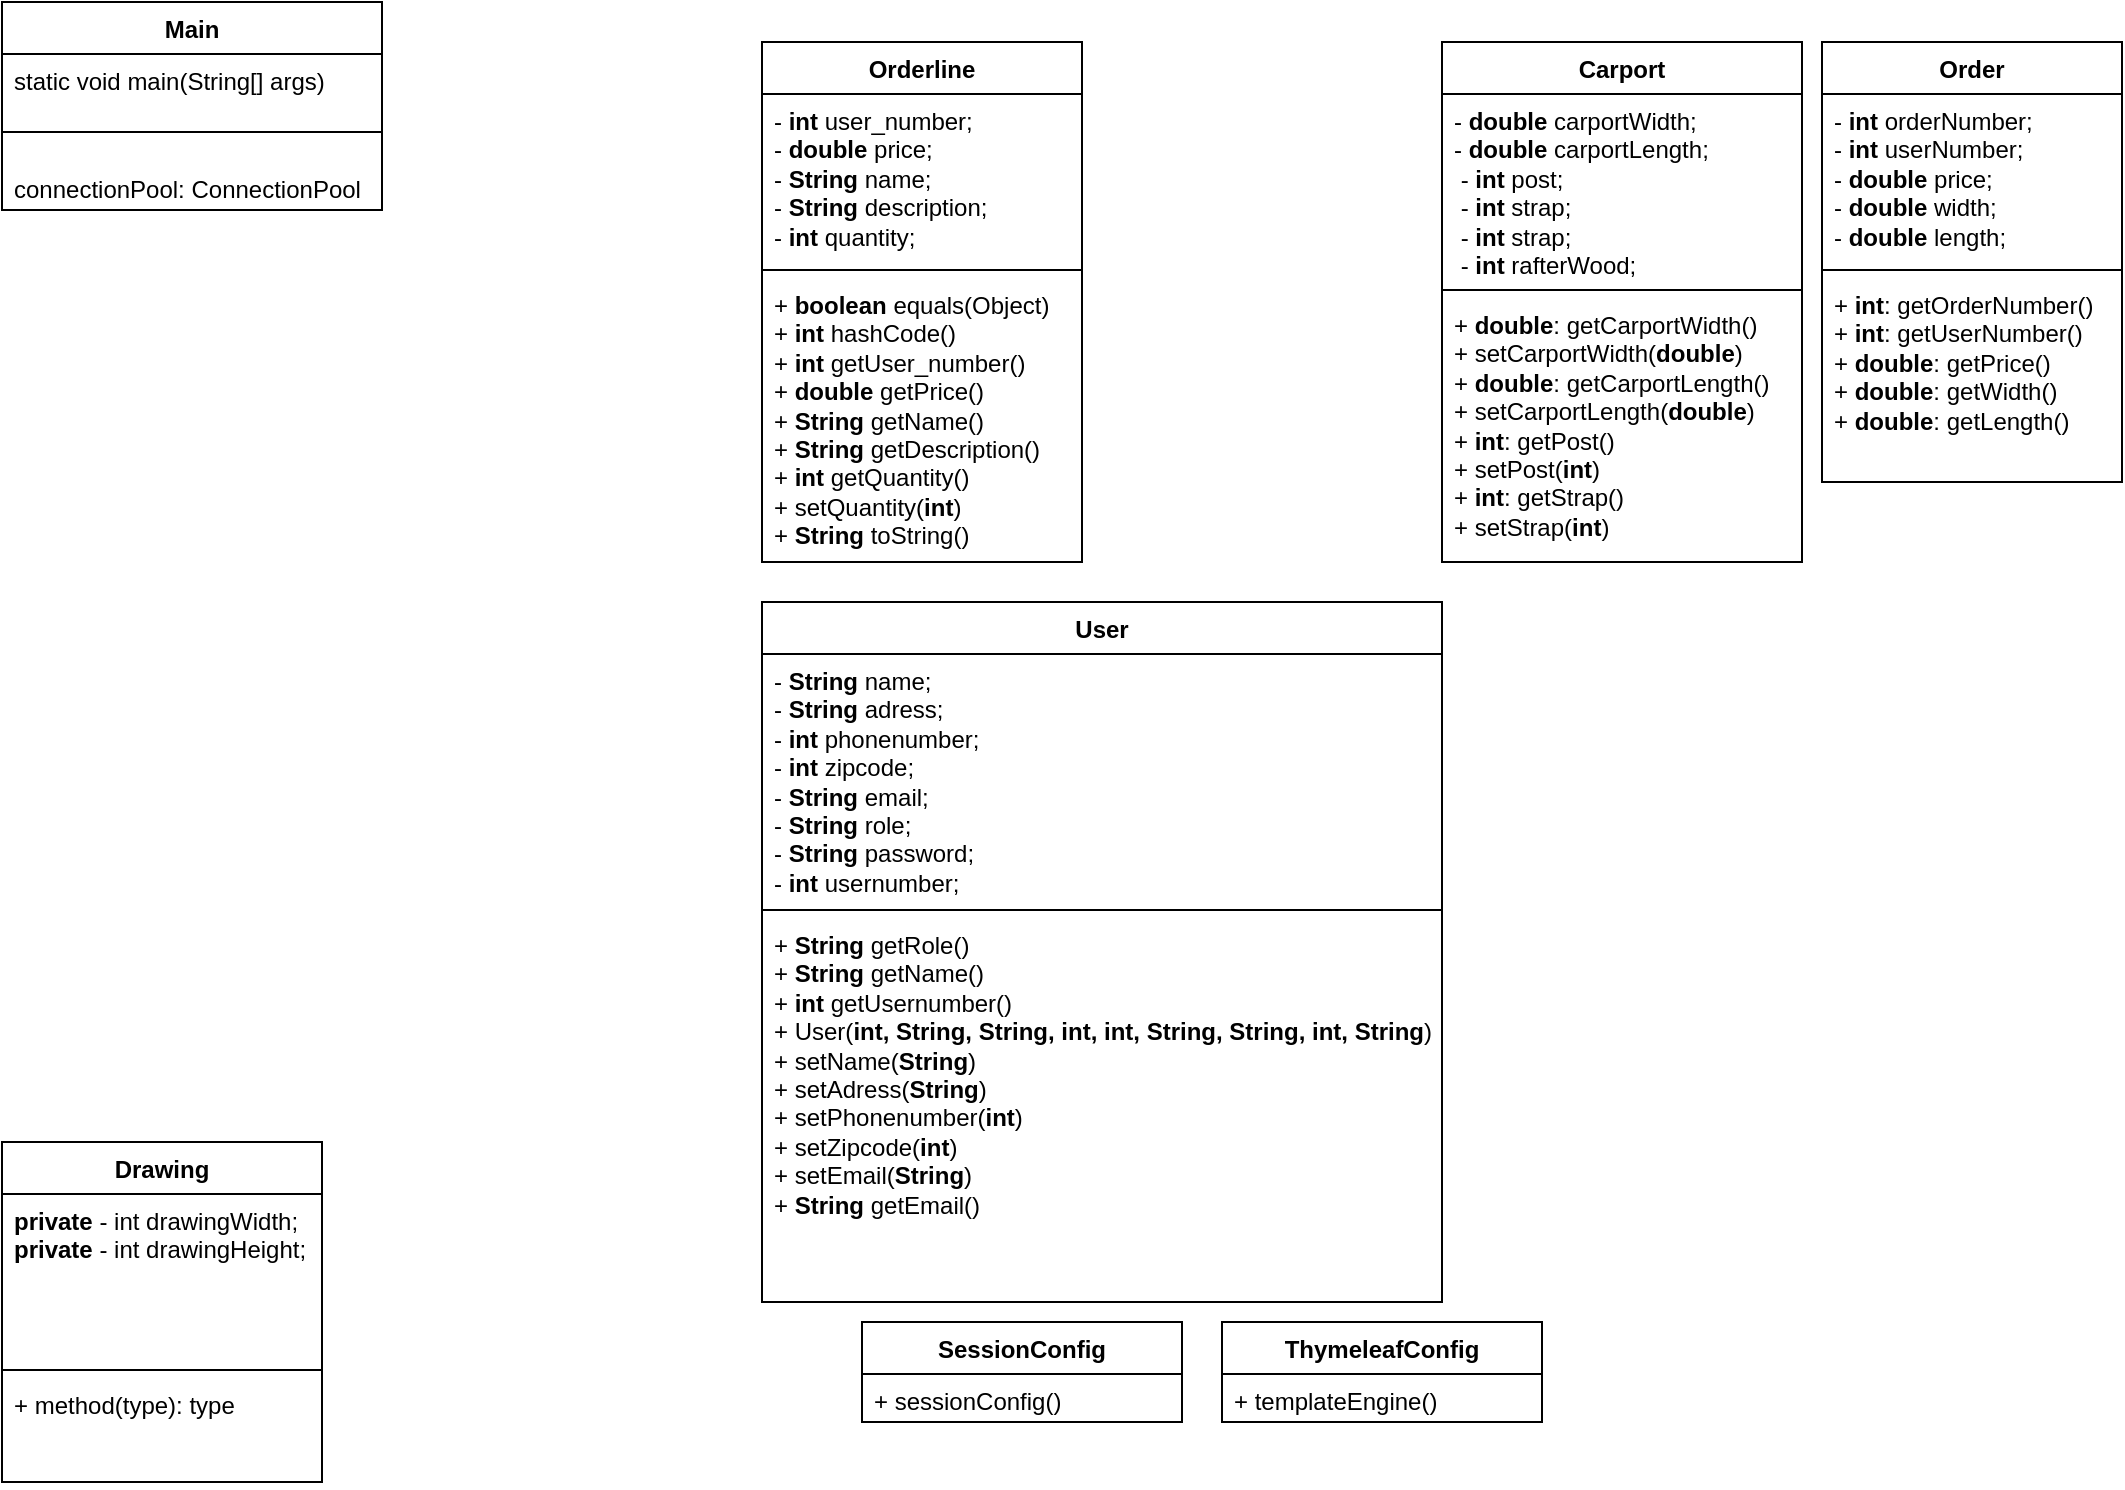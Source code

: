 <mxfile version="24.4.4" type="github">
  <diagram id="C5RBs43oDa-KdzZeNtuy" name="Page-1">
    <mxGraphModel dx="432" dy="451" grid="1" gridSize="10" guides="1" tooltips="1" connect="1" arrows="1" fold="1" page="1" pageScale="1" pageWidth="827" pageHeight="1169" math="0" shadow="0">
      <root>
        <mxCell id="WIyWlLk6GJQsqaUBKTNV-0" />
        <mxCell id="WIyWlLk6GJQsqaUBKTNV-1" parent="WIyWlLk6GJQsqaUBKTNV-0" />
        <mxCell id="eHg_oszsOFh-baLFCK9L-24" value="Carport" style="swimlane;fontStyle=1;align=center;verticalAlign=top;childLayout=stackLayout;horizontal=1;startSize=26;horizontalStack=0;resizeParent=1;resizeParentMax=0;resizeLast=0;collapsible=1;marginBottom=0;whiteSpace=wrap;html=1;" parent="WIyWlLk6GJQsqaUBKTNV-1" vertex="1">
          <mxGeometry x="770" y="60" width="180" height="260" as="geometry" />
        </mxCell>
        <mxCell id="eHg_oszsOFh-baLFCK9L-25" value="- &lt;b&gt;double &lt;/b&gt;carportWidth;&lt;br&gt;&lt;div&gt;&lt;div&gt;- &lt;b&gt;double &lt;/b&gt;carportLength;&lt;br&gt;&lt;/div&gt;&lt;div&gt;&lt;div&gt;&amp;nbsp;- &lt;b&gt;int &lt;/b&gt;post;&lt;br&gt;&lt;/div&gt;&lt;div&gt;&lt;div&gt;&amp;nbsp;- &lt;b&gt;int &lt;/b&gt;strap;&lt;/div&gt;&lt;div&gt;&amp;nbsp;- &lt;b&gt;int &lt;/b&gt;strap;&lt;/div&gt;&lt;/div&gt;&lt;div&gt;&lt;div&gt;&amp;nbsp;- &lt;b&gt;int &lt;/b&gt;rafterWood;&lt;/div&gt;&lt;/div&gt;&lt;/div&gt;&lt;/div&gt;&lt;div&gt;&lt;br&gt;&lt;/div&gt;" style="text;strokeColor=none;fillColor=none;align=left;verticalAlign=top;spacingLeft=4;spacingRight=4;overflow=hidden;rotatable=0;points=[[0,0.5],[1,0.5]];portConstraint=eastwest;whiteSpace=wrap;html=1;" parent="eHg_oszsOFh-baLFCK9L-24" vertex="1">
          <mxGeometry y="26" width="180" height="94" as="geometry" />
        </mxCell>
        <mxCell id="eHg_oszsOFh-baLFCK9L-26" value="" style="line;strokeWidth=1;fillColor=none;align=left;verticalAlign=middle;spacingTop=-1;spacingLeft=3;spacingRight=3;rotatable=0;labelPosition=right;points=[];portConstraint=eastwest;strokeColor=inherit;" parent="eHg_oszsOFh-baLFCK9L-24" vertex="1">
          <mxGeometry y="120" width="180" height="8" as="geometry" />
        </mxCell>
        <mxCell id="eHg_oszsOFh-baLFCK9L-27" value="&lt;div&gt;+ &lt;b&gt;double&lt;/b&gt;: getCarportWidth()&lt;/div&gt;&lt;div&gt;+ setCarportWidth(&lt;b&gt;double&lt;/b&gt;)&lt;br&gt;&lt;/div&gt;&lt;div&gt;&lt;div&gt;+ &lt;b&gt;double&lt;/b&gt;: getCarportLength()&lt;/div&gt;&lt;div&gt;+ setCarportLength(&lt;b&gt;double&lt;/b&gt;)&lt;/div&gt;&lt;div&gt;&lt;div&gt;+ &lt;b&gt;int&lt;/b&gt;: getPost()&lt;/div&gt;&lt;div&gt;+ setPost(&lt;b&gt;int&lt;/b&gt;)&lt;/div&gt;&lt;div&gt;&lt;div&gt;+ &lt;b&gt;int&lt;/b&gt;: getStrap()&lt;br&gt;&lt;/div&gt;&lt;div&gt;+ setStrap(&lt;b&gt;int&lt;/b&gt;)&lt;br&gt;&lt;/div&gt;&lt;/div&gt;&lt;/div&gt;&lt;/div&gt;" style="text;strokeColor=none;fillColor=none;align=left;verticalAlign=top;spacingLeft=4;spacingRight=4;overflow=hidden;rotatable=0;points=[[0,0.5],[1,0.5]];portConstraint=eastwest;whiteSpace=wrap;html=1;" parent="eHg_oszsOFh-baLFCK9L-24" vertex="1">
          <mxGeometry y="128" width="180" height="132" as="geometry" />
        </mxCell>
        <mxCell id="eHg_oszsOFh-baLFCK9L-28" value="User" style="swimlane;fontStyle=1;align=center;verticalAlign=top;childLayout=stackLayout;horizontal=1;startSize=26;horizontalStack=0;resizeParent=1;resizeParentMax=0;resizeLast=0;collapsible=1;marginBottom=0;whiteSpace=wrap;html=1;" parent="WIyWlLk6GJQsqaUBKTNV-1" vertex="1">
          <mxGeometry x="430" y="340" width="340" height="350" as="geometry" />
        </mxCell>
        <mxCell id="eHg_oszsOFh-baLFCK9L-29" value="&lt;div&gt;- &lt;b&gt;String&lt;/b&gt; name;&lt;/div&gt;&lt;div&gt;&lt;div&gt;-&lt;b&gt; String &lt;/b&gt;adress;&lt;/div&gt;&lt;div&gt;-&lt;b&gt; int&lt;/b&gt; phonenumber;&lt;/div&gt;&lt;div&gt;-&lt;b&gt; int&lt;/b&gt; zipcode;&lt;br&gt;&lt;/div&gt;&lt;div&gt;&lt;div&gt;-&lt;b&gt; String &lt;/b&gt;email;&lt;/div&gt;&lt;div&gt;- &lt;b&gt;String&lt;/b&gt; role;&lt;/div&gt;&lt;div&gt;- &lt;b&gt;String&lt;/b&gt; password;&lt;/div&gt;&lt;div&gt;- &lt;b&gt;int&lt;/b&gt; usernumber;&lt;br&gt;&lt;/div&gt;&lt;div&gt;&lt;div&gt;&lt;br&gt;&lt;/div&gt;&lt;/div&gt;&lt;/div&gt;&lt;/div&gt;&lt;div&gt;&lt;br&gt;&lt;/div&gt;" style="text;strokeColor=none;fillColor=none;align=left;verticalAlign=top;spacingLeft=4;spacingRight=4;overflow=hidden;rotatable=0;points=[[0,0.5],[1,0.5]];portConstraint=eastwest;whiteSpace=wrap;html=1;" parent="eHg_oszsOFh-baLFCK9L-28" vertex="1">
          <mxGeometry y="26" width="340" height="124" as="geometry" />
        </mxCell>
        <mxCell id="eHg_oszsOFh-baLFCK9L-30" value="" style="line;strokeWidth=1;fillColor=none;align=left;verticalAlign=middle;spacingTop=-1;spacingLeft=3;spacingRight=3;rotatable=0;labelPosition=right;points=[];portConstraint=eastwest;strokeColor=inherit;" parent="eHg_oszsOFh-baLFCK9L-28" vertex="1">
          <mxGeometry y="150" width="340" height="8" as="geometry" />
        </mxCell>
        <mxCell id="eHg_oszsOFh-baLFCK9L-31" value="&lt;div&gt;+ &lt;b&gt;String&lt;/b&gt; getRole()&lt;/div&gt;&lt;div&gt;+ &lt;b&gt;String &lt;/b&gt;getName()&lt;/div&gt;&lt;div&gt;+ &lt;b&gt;int&lt;/b&gt; getUsernumber()&lt;/div&gt;&lt;div&gt;+ User(&lt;b&gt;int, String, String, int, int, String, String, int, String&lt;/b&gt;)&lt;/div&gt;&lt;div&gt;+ setName(&lt;b&gt;String&lt;/b&gt;)&lt;/div&gt;&lt;div&gt;+ setAdress(&lt;b&gt;String&lt;/b&gt;)&lt;/div&gt;&lt;div&gt;+ setPhonenumber(&lt;b&gt;int&lt;/b&gt;)&lt;/div&gt;&lt;div&gt;+ setZipcode(&lt;b&gt;int&lt;/b&gt;)&lt;/div&gt;&lt;div&gt;+ setEmail(&lt;b&gt;String&lt;/b&gt;)&lt;/div&gt;&lt;div&gt;+ &lt;b&gt;String&lt;/b&gt; getEmail()&lt;br&gt;&lt;/div&gt;" style="text;strokeColor=none;fillColor=none;align=left;verticalAlign=top;spacingLeft=4;spacingRight=4;overflow=hidden;rotatable=0;points=[[0,0.5],[1,0.5]];portConstraint=eastwest;whiteSpace=wrap;html=1;" parent="eHg_oszsOFh-baLFCK9L-28" vertex="1">
          <mxGeometry y="158" width="340" height="192" as="geometry" />
        </mxCell>
        <mxCell id="eHg_oszsOFh-baLFCK9L-32" value="Orderline" style="swimlane;fontStyle=1;align=center;verticalAlign=top;childLayout=stackLayout;horizontal=1;startSize=26;horizontalStack=0;resizeParent=1;resizeParentMax=0;resizeLast=0;collapsible=1;marginBottom=0;whiteSpace=wrap;html=1;" parent="WIyWlLk6GJQsqaUBKTNV-1" vertex="1">
          <mxGeometry x="430" y="60" width="160" height="260" as="geometry" />
        </mxCell>
        <mxCell id="eHg_oszsOFh-baLFCK9L-33" value="&lt;div&gt;- &lt;b&gt;int &lt;/b&gt;user_number;&lt;/div&gt;&lt;div&gt;- &lt;b&gt;double &lt;/b&gt;price;&lt;/div&gt;&lt;div&gt;- &lt;b&gt;String &lt;/b&gt;name;&lt;/div&gt;&lt;div&gt;- &lt;b&gt;String &lt;/b&gt;description;&lt;/div&gt;&lt;div&gt;- &lt;b&gt;int &lt;/b&gt;quantity;&lt;br&gt;&lt;/div&gt;" style="text;strokeColor=none;fillColor=none;align=left;verticalAlign=top;spacingLeft=4;spacingRight=4;overflow=hidden;rotatable=0;points=[[0,0.5],[1,0.5]];portConstraint=eastwest;whiteSpace=wrap;html=1;" parent="eHg_oszsOFh-baLFCK9L-32" vertex="1">
          <mxGeometry y="26" width="160" height="84" as="geometry" />
        </mxCell>
        <mxCell id="eHg_oszsOFh-baLFCK9L-34" value="" style="line;strokeWidth=1;fillColor=none;align=left;verticalAlign=middle;spacingTop=-1;spacingLeft=3;spacingRight=3;rotatable=0;labelPosition=right;points=[];portConstraint=eastwest;strokeColor=inherit;" parent="eHg_oszsOFh-baLFCK9L-32" vertex="1">
          <mxGeometry y="110" width="160" height="8" as="geometry" />
        </mxCell>
        <mxCell id="eHg_oszsOFh-baLFCK9L-35" value="&lt;div&gt;+ &lt;b&gt;boolean &lt;/b&gt;equals(Object)&lt;/div&gt;&lt;div&gt;+ &lt;b&gt;int &lt;/b&gt;hashCode()&lt;/div&gt;&lt;div&gt;+ &lt;b&gt;int &lt;/b&gt;getUser_number()&lt;/div&gt;&lt;div&gt;+ &lt;b&gt;double &lt;/b&gt;getPrice()&lt;/div&gt;&lt;div&gt;+ &lt;b&gt;String &lt;/b&gt;getName()&lt;/div&gt;&lt;div&gt;+ &lt;b&gt;String&lt;/b&gt; getDescription()&lt;/div&gt;&lt;div&gt;+ &lt;b&gt;int&lt;/b&gt; getQuantity()&lt;/div&gt;&lt;div&gt;+ setQuantity(&lt;b&gt;int&lt;/b&gt;)&lt;/div&gt;&lt;div&gt;+ &lt;b&gt;String&lt;/b&gt; toString()&lt;br&gt;&lt;/div&gt;" style="text;strokeColor=none;fillColor=none;align=left;verticalAlign=top;spacingLeft=4;spacingRight=4;overflow=hidden;rotatable=0;points=[[0,0.5],[1,0.5]];portConstraint=eastwest;whiteSpace=wrap;html=1;" parent="eHg_oszsOFh-baLFCK9L-32" vertex="1">
          <mxGeometry y="118" width="160" height="142" as="geometry" />
        </mxCell>
        <mxCell id="eHg_oszsOFh-baLFCK9L-41" value="SessionConfig" style="swimlane;fontStyle=1;align=center;verticalAlign=top;childLayout=stackLayout;horizontal=1;startSize=26;horizontalStack=0;resizeParent=1;resizeParentMax=0;resizeLast=0;collapsible=1;marginBottom=0;whiteSpace=wrap;html=1;" parent="WIyWlLk6GJQsqaUBKTNV-1" vertex="1">
          <mxGeometry x="480" y="700" width="160" height="50" as="geometry" />
        </mxCell>
        <mxCell id="eHg_oszsOFh-baLFCK9L-42" value="+ sessionConfig()" style="text;strokeColor=none;fillColor=none;align=left;verticalAlign=top;spacingLeft=4;spacingRight=4;overflow=hidden;rotatable=0;points=[[0,0.5],[1,0.5]];portConstraint=eastwest;whiteSpace=wrap;html=1;" parent="eHg_oszsOFh-baLFCK9L-41" vertex="1">
          <mxGeometry y="26" width="160" height="24" as="geometry" />
        </mxCell>
        <mxCell id="eHg_oszsOFh-baLFCK9L-49" value="Order" style="swimlane;fontStyle=1;align=center;verticalAlign=top;childLayout=stackLayout;horizontal=1;startSize=26;horizontalStack=0;resizeParent=1;resizeParentMax=0;resizeLast=0;collapsible=1;marginBottom=0;whiteSpace=wrap;html=1;" parent="WIyWlLk6GJQsqaUBKTNV-1" vertex="1">
          <mxGeometry x="960" y="60" width="150" height="220" as="geometry" />
        </mxCell>
        <mxCell id="eHg_oszsOFh-baLFCK9L-50" value="&lt;div&gt;- &lt;b&gt;int &lt;/b&gt;orderNumber;&lt;/div&gt;&lt;div&gt;- &lt;b&gt;int &lt;/b&gt;userNumber;&lt;/div&gt;&lt;div&gt;- &lt;b&gt;double &lt;/b&gt;price;&lt;/div&gt;&lt;div&gt;- &lt;b&gt;double &lt;/b&gt;width;&lt;/div&gt;&lt;div&gt;- &lt;b&gt;double &lt;/b&gt;length;&lt;br&gt;&lt;/div&gt;" style="text;strokeColor=none;fillColor=none;align=left;verticalAlign=top;spacingLeft=4;spacingRight=4;overflow=hidden;rotatable=0;points=[[0,0.5],[1,0.5]];portConstraint=eastwest;whiteSpace=wrap;html=1;" parent="eHg_oszsOFh-baLFCK9L-49" vertex="1">
          <mxGeometry y="26" width="150" height="84" as="geometry" />
        </mxCell>
        <mxCell id="eHg_oszsOFh-baLFCK9L-51" value="" style="line;strokeWidth=1;fillColor=none;align=left;verticalAlign=middle;spacingTop=-1;spacingLeft=3;spacingRight=3;rotatable=0;labelPosition=right;points=[];portConstraint=eastwest;strokeColor=inherit;" parent="eHg_oszsOFh-baLFCK9L-49" vertex="1">
          <mxGeometry y="110" width="150" height="8" as="geometry" />
        </mxCell>
        <mxCell id="eHg_oszsOFh-baLFCK9L-52" value="&lt;div&gt;+ &lt;b&gt;int&lt;/b&gt;: getOrderNumber()&lt;/div&gt;&lt;div&gt;+ &lt;b&gt;int&lt;/b&gt;: getUserNumber()&lt;/div&gt;&lt;div&gt;+ &lt;b&gt;double&lt;/b&gt;: getPrice()&lt;/div&gt;&lt;div&gt;+ &lt;b&gt;double&lt;/b&gt;: getWidth()&lt;/div&gt;&lt;div&gt;+ &lt;b&gt;double&lt;/b&gt;: getLength()&lt;/div&gt;" style="text;strokeColor=none;fillColor=none;align=left;verticalAlign=top;spacingLeft=4;spacingRight=4;overflow=hidden;rotatable=0;points=[[0,0.5],[1,0.5]];portConstraint=eastwest;whiteSpace=wrap;html=1;" parent="eHg_oszsOFh-baLFCK9L-49" vertex="1">
          <mxGeometry y="118" width="150" height="102" as="geometry" />
        </mxCell>
        <mxCell id="eHg_oszsOFh-baLFCK9L-53" value="Drawing" style="swimlane;fontStyle=1;align=center;verticalAlign=top;childLayout=stackLayout;horizontal=1;startSize=26;horizontalStack=0;resizeParent=1;resizeParentMax=0;resizeLast=0;collapsible=1;marginBottom=0;whiteSpace=wrap;html=1;" parent="WIyWlLk6GJQsqaUBKTNV-1" vertex="1">
          <mxGeometry x="50" y="610" width="160" height="170" as="geometry" />
        </mxCell>
        <mxCell id="eHg_oszsOFh-baLFCK9L-54" value="&lt;div&gt;&lt;div&gt;&lt;b&gt;private&lt;/b&gt; - int drawingWidth;&lt;/div&gt;&lt;/div&gt;&lt;div&gt;&lt;div&gt;&lt;b&gt;private&lt;/b&gt; - int drawingHeight;&lt;br&gt;&lt;br&gt;&lt;/div&gt;&lt;/div&gt;" style="text;strokeColor=none;fillColor=none;align=left;verticalAlign=top;spacingLeft=4;spacingRight=4;overflow=hidden;rotatable=0;points=[[0,0.5],[1,0.5]];portConstraint=eastwest;whiteSpace=wrap;html=1;" parent="eHg_oszsOFh-baLFCK9L-53" vertex="1">
          <mxGeometry y="26" width="160" height="84" as="geometry" />
        </mxCell>
        <mxCell id="eHg_oszsOFh-baLFCK9L-55" value="" style="line;strokeWidth=1;fillColor=none;align=left;verticalAlign=middle;spacingTop=-1;spacingLeft=3;spacingRight=3;rotatable=0;labelPosition=right;points=[];portConstraint=eastwest;strokeColor=inherit;" parent="eHg_oszsOFh-baLFCK9L-53" vertex="1">
          <mxGeometry y="110" width="160" height="8" as="geometry" />
        </mxCell>
        <mxCell id="eHg_oszsOFh-baLFCK9L-56" value="+ method(type): type" style="text;strokeColor=none;fillColor=none;align=left;verticalAlign=top;spacingLeft=4;spacingRight=4;overflow=hidden;rotatable=0;points=[[0,0.5],[1,0.5]];portConstraint=eastwest;whiteSpace=wrap;html=1;" parent="eHg_oszsOFh-baLFCK9L-53" vertex="1">
          <mxGeometry y="118" width="160" height="52" as="geometry" />
        </mxCell>
        <mxCell id="eHg_oszsOFh-baLFCK9L-57" value="Main" style="swimlane;fontStyle=1;align=center;verticalAlign=top;childLayout=stackLayout;horizontal=1;startSize=26;horizontalStack=0;resizeParent=1;resizeParentMax=0;resizeLast=0;collapsible=1;marginBottom=0;whiteSpace=wrap;html=1;" parent="WIyWlLk6GJQsqaUBKTNV-1" vertex="1">
          <mxGeometry x="50" y="40" width="190" height="104" as="geometry" />
        </mxCell>
        <mxCell id="eHg_oszsOFh-baLFCK9L-58" value="static void main(String[] args)" style="text;strokeColor=none;fillColor=none;align=left;verticalAlign=top;spacingLeft=4;spacingRight=4;overflow=hidden;rotatable=0;points=[[0,0.5],[1,0.5]];portConstraint=eastwest;whiteSpace=wrap;html=1;" parent="eHg_oszsOFh-baLFCK9L-57" vertex="1">
          <mxGeometry y="26" width="190" height="24" as="geometry" />
        </mxCell>
        <mxCell id="eHg_oszsOFh-baLFCK9L-59" value="" style="line;strokeWidth=1;fillColor=none;align=left;verticalAlign=middle;spacingTop=-1;spacingLeft=3;spacingRight=3;rotatable=0;labelPosition=right;points=[];portConstraint=eastwest;strokeColor=inherit;" parent="eHg_oszsOFh-baLFCK9L-57" vertex="1">
          <mxGeometry y="50" width="190" height="30" as="geometry" />
        </mxCell>
        <mxCell id="cWru3RgEuK0rnWJnFXiX-1" value="connectionPool: ConnectionPool" style="text;strokeColor=none;fillColor=none;align=left;verticalAlign=top;spacingLeft=4;spacingRight=4;overflow=hidden;rotatable=0;points=[[0,0.5],[1,0.5]];portConstraint=eastwest;whiteSpace=wrap;html=1;" vertex="1" parent="eHg_oszsOFh-baLFCK9L-57">
          <mxGeometry y="80" width="190" height="24" as="geometry" />
        </mxCell>
        <mxCell id="cWru3RgEuK0rnWJnFXiX-2" value="ThymeleafConfig" style="swimlane;fontStyle=1;align=center;verticalAlign=top;childLayout=stackLayout;horizontal=1;startSize=26;horizontalStack=0;resizeParent=1;resizeParentMax=0;resizeLast=0;collapsible=1;marginBottom=0;whiteSpace=wrap;html=1;" vertex="1" parent="WIyWlLk6GJQsqaUBKTNV-1">
          <mxGeometry x="660" y="700" width="160" height="50" as="geometry" />
        </mxCell>
        <mxCell id="cWru3RgEuK0rnWJnFXiX-3" value="+ templateEngine()" style="text;strokeColor=none;fillColor=none;align=left;verticalAlign=top;spacingLeft=4;spacingRight=4;overflow=hidden;rotatable=0;points=[[0,0.5],[1,0.5]];portConstraint=eastwest;whiteSpace=wrap;html=1;" vertex="1" parent="cWru3RgEuK0rnWJnFXiX-2">
          <mxGeometry y="26" width="160" height="24" as="geometry" />
        </mxCell>
      </root>
    </mxGraphModel>
  </diagram>
</mxfile>
